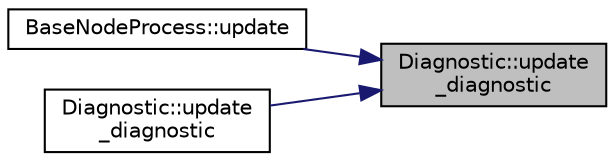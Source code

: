 digraph "Diagnostic::update_diagnostic"
{
 // LATEX_PDF_SIZE
  edge [fontname="Helvetica",fontsize="10",labelfontname="Helvetica",labelfontsize="10"];
  node [fontname="Helvetica",fontsize="10",shape=record];
  rankdir="RL";
  Node1 [label="Diagnostic::update\l_diagnostic",height=0.2,width=0.4,color="black", fillcolor="grey75", style="filled", fontcolor="black",tooltip="Update Diagnostic."];
  Node1 -> Node2 [dir="back",color="midnightblue",fontsize="10",style="solid",fontname="Helvetica"];
  Node2 [label="BaseNodeProcess::update",height=0.2,width=0.4,color="black", fillcolor="white", style="filled",URL="$classBaseNodeProcess.html#a972894d0cd4d4e6c4b2b61469807e232",tooltip="Update function must be implemented in Derived Process. This is used for all state machine logic,..."];
  Node1 -> Node3 [dir="back",color="midnightblue",fontsize="10",style="solid",fontname="Helvetica"];
  Node3 [label="Diagnostic::update\l_diagnostic",height=0.2,width=0.4,color="black", fillcolor="white", style="filled",URL="$classDiagnostic.html#af9b7d35a8454ed1d682ce6c60801cf22",tooltip="Update Diagnostic."];
}
